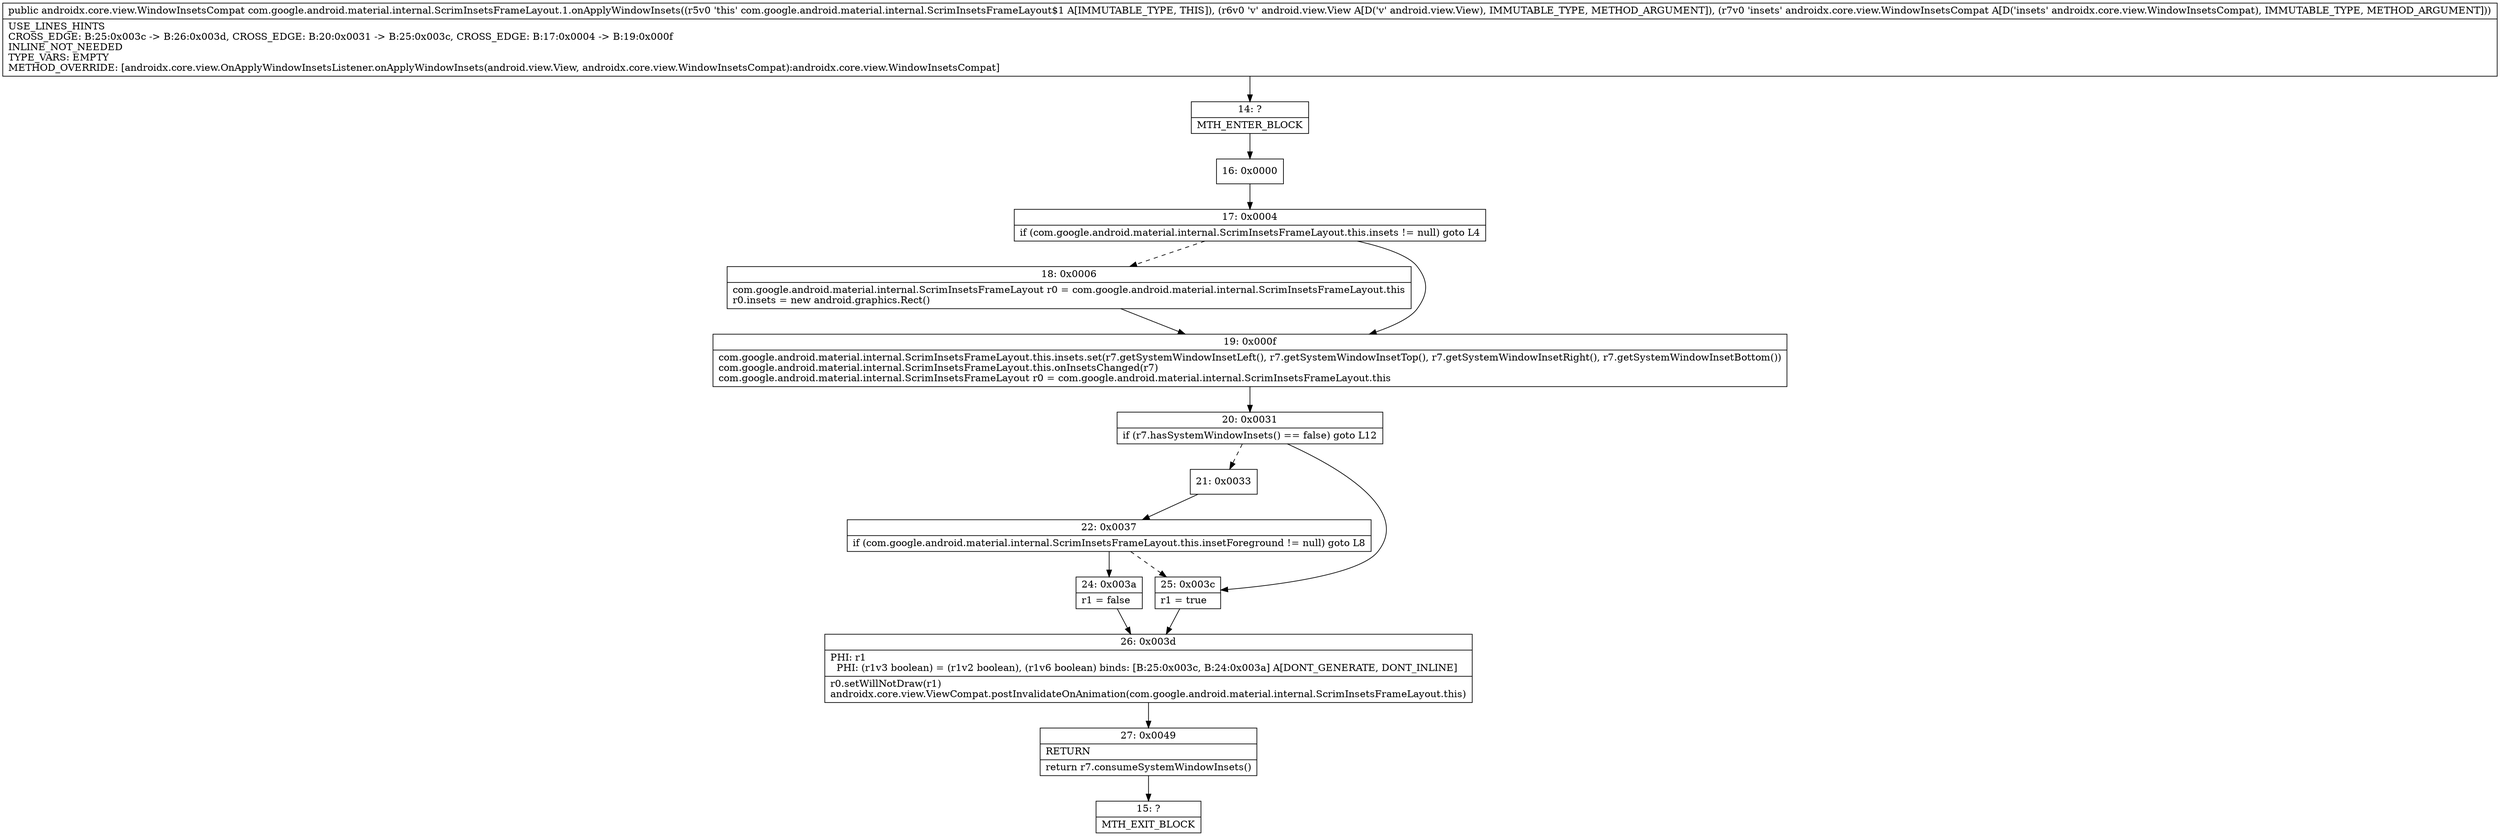 digraph "CFG forcom.google.android.material.internal.ScrimInsetsFrameLayout.1.onApplyWindowInsets(Landroid\/view\/View;Landroidx\/core\/view\/WindowInsetsCompat;)Landroidx\/core\/view\/WindowInsetsCompat;" {
Node_14 [shape=record,label="{14\:\ ?|MTH_ENTER_BLOCK\l}"];
Node_16 [shape=record,label="{16\:\ 0x0000}"];
Node_17 [shape=record,label="{17\:\ 0x0004|if (com.google.android.material.internal.ScrimInsetsFrameLayout.this.insets != null) goto L4\l}"];
Node_18 [shape=record,label="{18\:\ 0x0006|com.google.android.material.internal.ScrimInsetsFrameLayout r0 = com.google.android.material.internal.ScrimInsetsFrameLayout.this\lr0.insets = new android.graphics.Rect()\l}"];
Node_19 [shape=record,label="{19\:\ 0x000f|com.google.android.material.internal.ScrimInsetsFrameLayout.this.insets.set(r7.getSystemWindowInsetLeft(), r7.getSystemWindowInsetTop(), r7.getSystemWindowInsetRight(), r7.getSystemWindowInsetBottom())\lcom.google.android.material.internal.ScrimInsetsFrameLayout.this.onInsetsChanged(r7)\lcom.google.android.material.internal.ScrimInsetsFrameLayout r0 = com.google.android.material.internal.ScrimInsetsFrameLayout.this\l}"];
Node_20 [shape=record,label="{20\:\ 0x0031|if (r7.hasSystemWindowInsets() == false) goto L12\l}"];
Node_21 [shape=record,label="{21\:\ 0x0033}"];
Node_22 [shape=record,label="{22\:\ 0x0037|if (com.google.android.material.internal.ScrimInsetsFrameLayout.this.insetForeground != null) goto L8\l}"];
Node_24 [shape=record,label="{24\:\ 0x003a|r1 = false\l}"];
Node_26 [shape=record,label="{26\:\ 0x003d|PHI: r1 \l  PHI: (r1v3 boolean) = (r1v2 boolean), (r1v6 boolean) binds: [B:25:0x003c, B:24:0x003a] A[DONT_GENERATE, DONT_INLINE]\l|r0.setWillNotDraw(r1)\landroidx.core.view.ViewCompat.postInvalidateOnAnimation(com.google.android.material.internal.ScrimInsetsFrameLayout.this)\l}"];
Node_27 [shape=record,label="{27\:\ 0x0049|RETURN\l|return r7.consumeSystemWindowInsets()\l}"];
Node_15 [shape=record,label="{15\:\ ?|MTH_EXIT_BLOCK\l}"];
Node_25 [shape=record,label="{25\:\ 0x003c|r1 = true\l}"];
MethodNode[shape=record,label="{public androidx.core.view.WindowInsetsCompat com.google.android.material.internal.ScrimInsetsFrameLayout.1.onApplyWindowInsets((r5v0 'this' com.google.android.material.internal.ScrimInsetsFrameLayout$1 A[IMMUTABLE_TYPE, THIS]), (r6v0 'v' android.view.View A[D('v' android.view.View), IMMUTABLE_TYPE, METHOD_ARGUMENT]), (r7v0 'insets' androidx.core.view.WindowInsetsCompat A[D('insets' androidx.core.view.WindowInsetsCompat), IMMUTABLE_TYPE, METHOD_ARGUMENT]))  | USE_LINES_HINTS\lCROSS_EDGE: B:25:0x003c \-\> B:26:0x003d, CROSS_EDGE: B:20:0x0031 \-\> B:25:0x003c, CROSS_EDGE: B:17:0x0004 \-\> B:19:0x000f\lINLINE_NOT_NEEDED\lTYPE_VARS: EMPTY\lMETHOD_OVERRIDE: [androidx.core.view.OnApplyWindowInsetsListener.onApplyWindowInsets(android.view.View, androidx.core.view.WindowInsetsCompat):androidx.core.view.WindowInsetsCompat]\l}"];
MethodNode -> Node_14;Node_14 -> Node_16;
Node_16 -> Node_17;
Node_17 -> Node_18[style=dashed];
Node_17 -> Node_19;
Node_18 -> Node_19;
Node_19 -> Node_20;
Node_20 -> Node_21[style=dashed];
Node_20 -> Node_25;
Node_21 -> Node_22;
Node_22 -> Node_24;
Node_22 -> Node_25[style=dashed];
Node_24 -> Node_26;
Node_26 -> Node_27;
Node_27 -> Node_15;
Node_25 -> Node_26;
}

